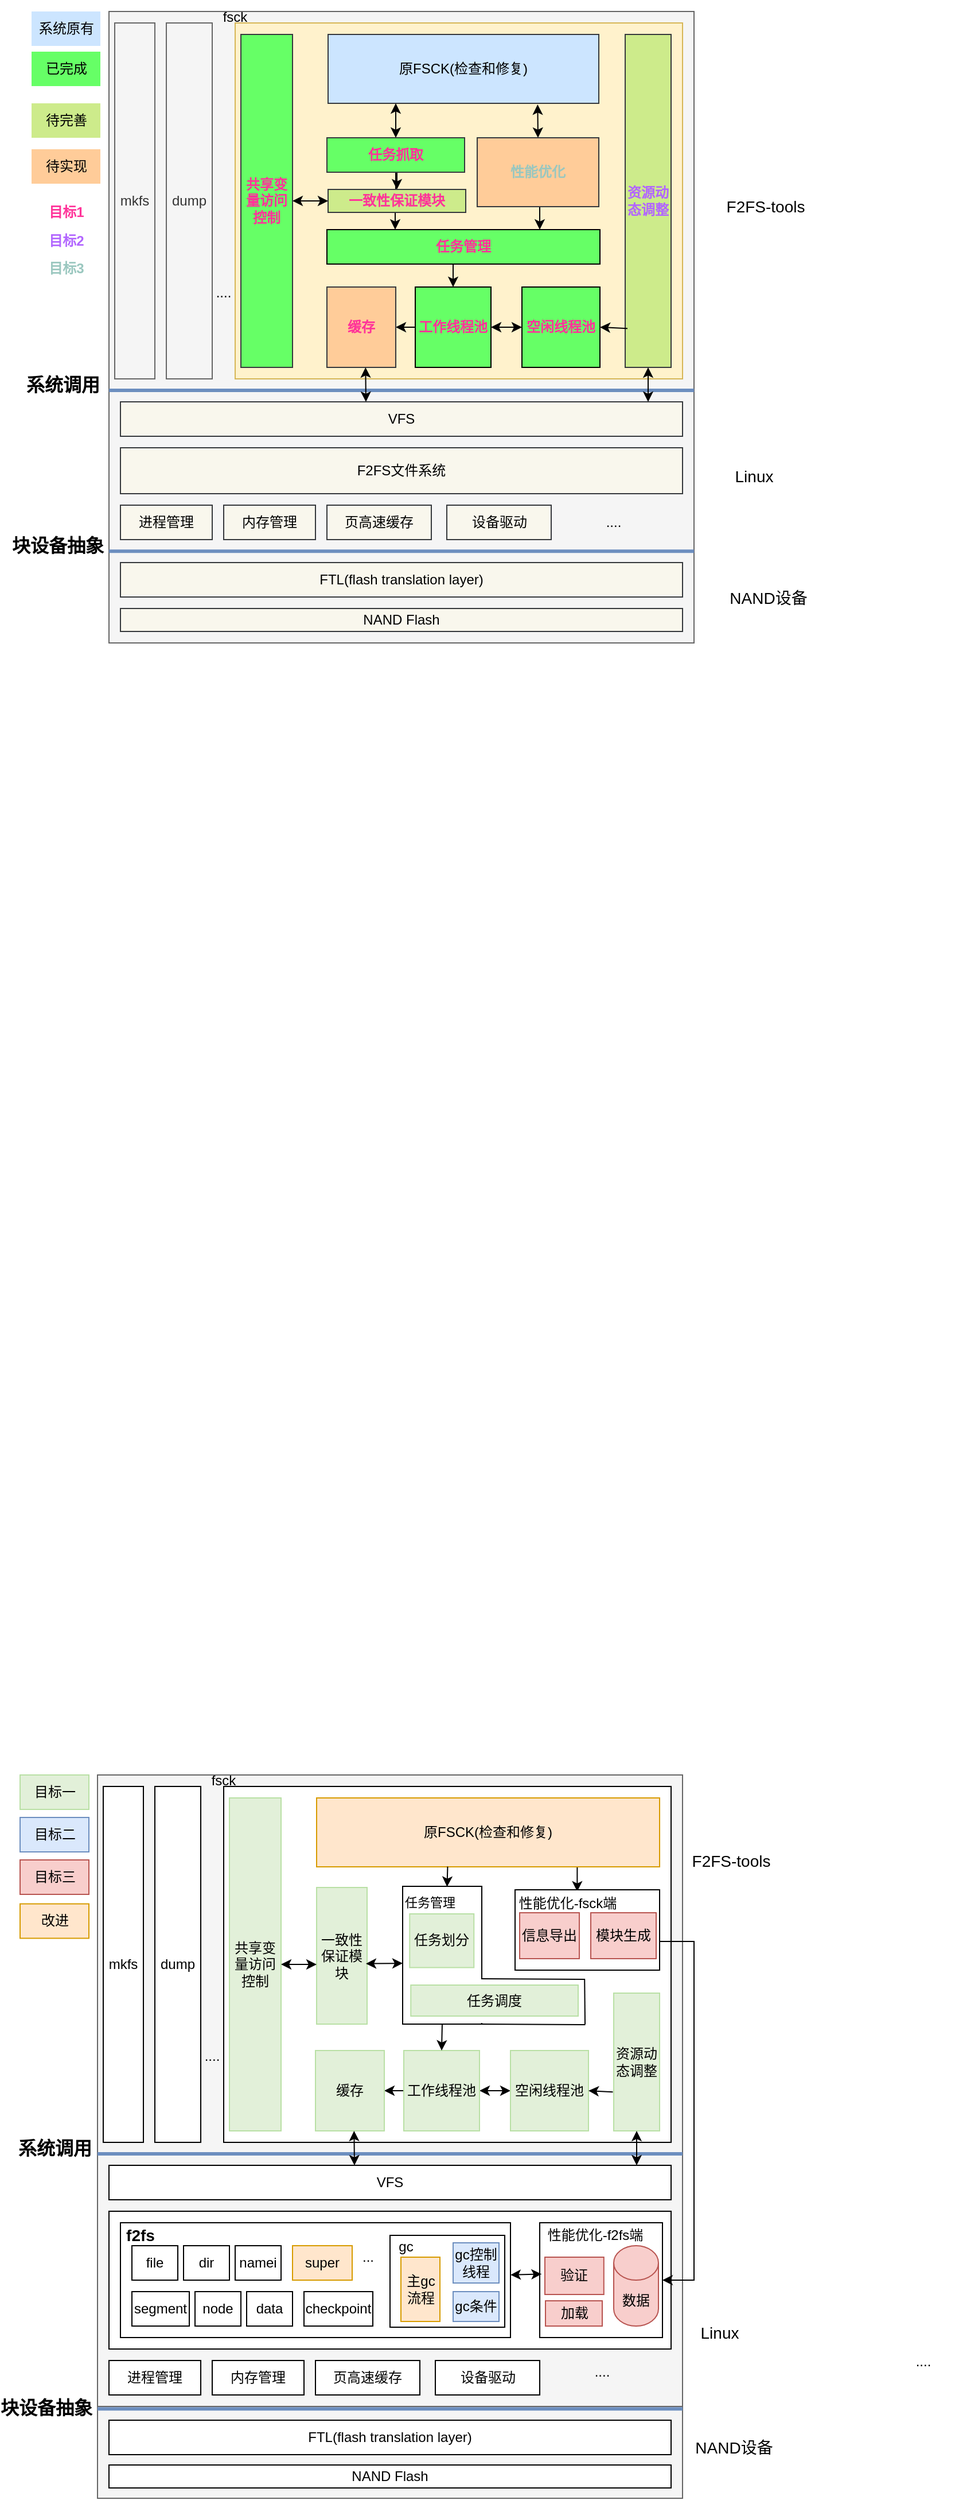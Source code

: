 <mxfile version="21.6.5" type="device">
  <diagram name="第 1 页" id="VTUkEO_UQAFqfw7q6bWO">
    <mxGraphModel dx="795" dy="-704" grid="0" gridSize="10" guides="1" tooltips="1" connect="1" arrows="1" fold="1" page="1" pageScale="1" pageWidth="827" pageHeight="1169" math="0" shadow="0">
      <root>
        <mxCell id="0" />
        <mxCell id="1" parent="0" />
        <mxCell id="MNF7uUWkkhBH7P5a3Kn4-1" value="" style="rounded=0;whiteSpace=wrap;html=1;fillColor=#f5f5f5;fontColor=#333333;strokeColor=#666666;" parent="1" vertex="1">
          <mxGeometry x="100" y="1675" width="510" height="79" as="geometry" />
        </mxCell>
        <mxCell id="MNF7uUWkkhBH7P5a3Kn4-2" value="" style="rounded=0;whiteSpace=wrap;html=1;fillColor=#f5f5f5;fontColor=#333333;strokeColor=#666666;" parent="1" vertex="1">
          <mxGeometry x="100" y="1204" width="510" height="330" as="geometry" />
        </mxCell>
        <mxCell id="MNF7uUWkkhBH7P5a3Kn4-3" value="" style="rounded=0;whiteSpace=wrap;html=1;fillColor=#f5f5f5;strokeColor=#666666;fontColor=#333333;" parent="1" vertex="1">
          <mxGeometry x="100" y="1534" width="510" height="141" as="geometry" />
        </mxCell>
        <mxCell id="MNF7uUWkkhBH7P5a3Kn4-4" value="NAND Flash" style="rounded=0;whiteSpace=wrap;html=1;fillColor=#f9f7ed;strokeColor=#36393d;" parent="1" vertex="1">
          <mxGeometry x="110" y="1724" width="490" height="20" as="geometry" />
        </mxCell>
        <mxCell id="MNF7uUWkkhBH7P5a3Kn4-5" value="FTL(flash translation layer)" style="rounded=0;whiteSpace=wrap;html=1;fillColor=#f9f7ed;strokeColor=#36393d;" parent="1" vertex="1">
          <mxGeometry x="110" y="1684" width="490" height="30" as="geometry" />
        </mxCell>
        <mxCell id="MNF7uUWkkhBH7P5a3Kn4-6" value="Linux" style="text;html=1;strokeColor=none;fillColor=none;align=center;verticalAlign=middle;whiteSpace=wrap;rounded=0;fontSize=14;labelBorderColor=none;" parent="1" vertex="1">
          <mxGeometry x="630" y="1594" width="65" height="30" as="geometry" />
        </mxCell>
        <mxCell id="MNF7uUWkkhBH7P5a3Kn4-7" value="进程管理" style="rounded=0;whiteSpace=wrap;html=1;fillColor=#f9f7ed;strokeColor=#36393d;" parent="1" vertex="1">
          <mxGeometry x="110" y="1634" width="80" height="30" as="geometry" />
        </mxCell>
        <mxCell id="MNF7uUWkkhBH7P5a3Kn4-8" value="内存管理" style="rounded=0;whiteSpace=wrap;html=1;fillColor=#f9f7ed;strokeColor=#36393d;" parent="1" vertex="1">
          <mxGeometry x="200" y="1634" width="80" height="30" as="geometry" />
        </mxCell>
        <mxCell id="MNF7uUWkkhBH7P5a3Kn4-9" value="页高速缓存" style="rounded=0;whiteSpace=wrap;html=1;fillColor=#f9f7ed;strokeColor=#36393d;" parent="1" vertex="1">
          <mxGeometry x="290" y="1634" width="91" height="30" as="geometry" />
        </mxCell>
        <mxCell id="MNF7uUWkkhBH7P5a3Kn4-10" value="...." style="text;html=1;strokeColor=none;fillColor=none;align=center;verticalAlign=middle;whiteSpace=wrap;rounded=0;" parent="1" vertex="1">
          <mxGeometry x="510" y="1634" width="60" height="30" as="geometry" />
        </mxCell>
        <mxCell id="MNF7uUWkkhBH7P5a3Kn4-11" value="F2FS文件系统" style="rounded=0;whiteSpace=wrap;html=1;fillColor=#f9f7ed;strokeColor=#36393d;" parent="1" vertex="1">
          <mxGeometry x="110" y="1584" width="490" height="40" as="geometry" />
        </mxCell>
        <mxCell id="MNF7uUWkkhBH7P5a3Kn4-12" value="VFS" style="rounded=0;whiteSpace=wrap;html=1;fillColor=#f9f7ed;strokeColor=#36393d;" parent="1" vertex="1">
          <mxGeometry x="110" y="1544" width="490" height="30" as="geometry" />
        </mxCell>
        <mxCell id="MNF7uUWkkhBH7P5a3Kn4-13" value="块设备抽象" style="text;html=1;align=center;verticalAlign=middle;rounded=0;fontSize=16;fontStyle=1" parent="1" vertex="1">
          <mxGeometry x="20" y="1654" width="70" height="30" as="geometry" />
        </mxCell>
        <mxCell id="MNF7uUWkkhBH7P5a3Kn4-14" value="" style="endArrow=none;html=1;rounded=0;exitX=0;exitY=0;exitDx=0;exitDy=0;strokeWidth=3;entryX=1;entryY=0;entryDx=0;entryDy=0;fillColor=#dae8fc;strokeColor=#6c8ebf;fontColor=#fff2cc;" parent="1" target="MNF7uUWkkhBH7P5a3Kn4-3" edge="1">
          <mxGeometry width="50" height="50" relative="1" as="geometry">
            <mxPoint x="100" y="1534" as="sourcePoint" />
            <mxPoint x="500" y="1534" as="targetPoint" />
          </mxGeometry>
        </mxCell>
        <mxCell id="MNF7uUWkkhBH7P5a3Kn4-15" value="&lt;font style=&quot;font-size: 16px;&quot;&gt;&lt;b&gt;系统调用&lt;/b&gt;&lt;/font&gt;" style="text;html=1;strokeColor=none;fillColor=none;align=center;verticalAlign=middle;whiteSpace=wrap;rounded=0;" parent="1" vertex="1">
          <mxGeometry x="25" y="1514" width="70" height="30" as="geometry" />
        </mxCell>
        <mxCell id="MNF7uUWkkhBH7P5a3Kn4-16" value="dump" style="rounded=0;whiteSpace=wrap;html=1;fillColor=#f5f5f5;fontColor=#333333;strokeColor=#666666;" parent="1" vertex="1">
          <mxGeometry x="150" y="1214" width="40" height="310" as="geometry" />
        </mxCell>
        <mxCell id="MNF7uUWkkhBH7P5a3Kn4-17" value="mkfs" style="rounded=0;whiteSpace=wrap;html=1;fillColor=#f5f5f5;fontColor=#333333;strokeColor=#666666;" parent="1" vertex="1">
          <mxGeometry x="105" y="1214" width="35" height="310" as="geometry" />
        </mxCell>
        <mxCell id="MNF7uUWkkhBH7P5a3Kn4-18" value="" style="rounded=0;whiteSpace=wrap;html=1;fillColor=#fff2cc;strokeColor=#d6b656;" parent="1" vertex="1">
          <mxGeometry x="210" y="1214" width="390" height="310" as="geometry" />
        </mxCell>
        <mxCell id="MNF7uUWkkhBH7P5a3Kn4-19" value="...." style="text;html=1;strokeColor=none;fillColor=none;align=center;verticalAlign=middle;whiteSpace=wrap;rounded=0;" parent="1" vertex="1">
          <mxGeometry x="170" y="1434" width="60" height="30" as="geometry" />
        </mxCell>
        <mxCell id="MNF7uUWkkhBH7P5a3Kn4-20" value="fsck" style="text;html=1;strokeColor=none;fillColor=none;align=center;verticalAlign=middle;whiteSpace=wrap;rounded=0;" parent="1" vertex="1">
          <mxGeometry x="180" y="1194" width="60" height="30" as="geometry" />
        </mxCell>
        <mxCell id="MNF7uUWkkhBH7P5a3Kn4-21" value="F2FS-tools" style="text;html=1;strokeColor=none;fillColor=none;align=center;verticalAlign=middle;whiteSpace=wrap;rounded=0;fontSize=14;labelBackgroundColor=default;" parent="1" vertex="1">
          <mxGeometry x="635" y="1359" width="75" height="30" as="geometry" />
        </mxCell>
        <mxCell id="MNF7uUWkkhBH7P5a3Kn4-22" style="edgeStyle=orthogonalEdgeStyle;rounded=0;orthogonalLoop=1;jettySize=auto;html=1;exitX=0.5;exitY=1;exitDx=0;exitDy=0;entryX=0.5;entryY=0;entryDx=0;entryDy=0;" parent="1" source="MNF7uUWkkhBH7P5a3Kn4-23" target="MNF7uUWkkhBH7P5a3Kn4-26" edge="1">
          <mxGeometry relative="1" as="geometry" />
        </mxCell>
        <mxCell id="MNF7uUWkkhBH7P5a3Kn4-23" value="&lt;font color=&quot;#ff3399&quot;&gt;&lt;b&gt;任务管理&lt;/b&gt;&lt;/font&gt;" style="rounded=0;whiteSpace=wrap;html=1;fillColor=#66FF66;" parent="1" vertex="1">
          <mxGeometry x="290" y="1394" width="238" height="30" as="geometry" />
        </mxCell>
        <mxCell id="MNF7uUWkkhBH7P5a3Kn4-24" style="rounded=0;orthogonalLoop=1;jettySize=auto;html=1;entryX=1;entryY=0.5;entryDx=0;entryDy=0;targetPerimeterSpacing=0;startArrow=classic;startFill=1;exitX=0;exitY=0.5;exitDx=0;exitDy=0;" parent="1" source="MNF7uUWkkhBH7P5a3Kn4-28" target="MNF7uUWkkhBH7P5a3Kn4-26" edge="1">
          <mxGeometry relative="1" as="geometry">
            <mxPoint x="630" y="1614" as="sourcePoint" />
            <Array as="points" />
          </mxGeometry>
        </mxCell>
        <mxCell id="MNF7uUWkkhBH7P5a3Kn4-25" style="edgeStyle=orthogonalEdgeStyle;rounded=0;orthogonalLoop=1;jettySize=auto;html=1;exitX=0;exitY=0.5;exitDx=0;exitDy=0;entryX=1;entryY=0.5;entryDx=0;entryDy=0;" parent="1" source="MNF7uUWkkhBH7P5a3Kn4-26" target="MNF7uUWkkhBH7P5a3Kn4-38" edge="1">
          <mxGeometry relative="1" as="geometry" />
        </mxCell>
        <mxCell id="MNF7uUWkkhBH7P5a3Kn4-26" value="&lt;font color=&quot;#ff3399&quot;&gt;&lt;b&gt;工作线程池&lt;/b&gt;&lt;/font&gt;" style="rounded=0;whiteSpace=wrap;html=1;fillColor=#66FF66;" parent="1" vertex="1">
          <mxGeometry x="367" y="1444" width="66" height="70" as="geometry" />
        </mxCell>
        <mxCell id="MNF7uUWkkhBH7P5a3Kn4-27" value="&lt;font color=&quot;#b266ff&quot;&gt;&lt;b&gt;资源动态调整&lt;/b&gt;&lt;/font&gt;" style="rounded=0;whiteSpace=wrap;html=1;fillColor=#cdeb8b;strokeColor=#36393d;" parent="1" vertex="1">
          <mxGeometry x="550" y="1224" width="40" height="290" as="geometry" />
        </mxCell>
        <mxCell id="MNF7uUWkkhBH7P5a3Kn4-28" value="&lt;font color=&quot;#ff3399&quot;&gt;&lt;b&gt;空闲线程池&lt;/b&gt;&lt;/font&gt;" style="rounded=0;whiteSpace=wrap;html=1;fillColor=#66FF66;" parent="1" vertex="1">
          <mxGeometry x="460" y="1444" width="68" height="70" as="geometry" />
        </mxCell>
        <mxCell id="MNF7uUWkkhBH7P5a3Kn4-29" value="&lt;font color=&quot;#ff3399&quot;&gt;&lt;b&gt;共享变量访问控制&lt;/b&gt;&lt;/font&gt;" style="rounded=0;whiteSpace=wrap;html=1;fillColor=#66FF66;strokeColor=#36393d;" parent="1" vertex="1">
          <mxGeometry x="215" y="1224" width="45" height="290" as="geometry" />
        </mxCell>
        <mxCell id="MNF7uUWkkhBH7P5a3Kn4-30" value="原FSCK(检查和修复)" style="rounded=0;whiteSpace=wrap;html=1;fillColor=#cce5ff;strokeColor=#36393d;" parent="1" vertex="1">
          <mxGeometry x="291" y="1224" width="236" height="60" as="geometry" />
        </mxCell>
        <mxCell id="MNF7uUWkkhBH7P5a3Kn4-31" style="edgeStyle=orthogonalEdgeStyle;rounded=0;orthogonalLoop=1;jettySize=auto;html=1;exitX=0.5;exitY=1;exitDx=0;exitDy=0;" parent="1" source="MNF7uUWkkhBH7P5a3Kn4-33" target="MNF7uUWkkhBH7P5a3Kn4-35" edge="1">
          <mxGeometry relative="1" as="geometry" />
        </mxCell>
        <mxCell id="MNF7uUWkkhBH7P5a3Kn4-32" style="edgeStyle=orthogonalEdgeStyle;rounded=0;orthogonalLoop=1;jettySize=auto;html=1;exitX=0.5;exitY=1;exitDx=0;exitDy=0;entryX=0.5;entryY=0;entryDx=0;entryDy=0;" parent="1" source="MNF7uUWkkhBH7P5a3Kn4-33" target="MNF7uUWkkhBH7P5a3Kn4-35" edge="1">
          <mxGeometry relative="1" as="geometry" />
        </mxCell>
        <mxCell id="MNF7uUWkkhBH7P5a3Kn4-33" value="&lt;font color=&quot;#ff3399&quot;&gt;&lt;b&gt;任务抓取&lt;/b&gt;&lt;/font&gt;" style="rounded=0;whiteSpace=wrap;html=1;fillColor=#66FF66;strokeColor=#36393d;gradientColor=none;" parent="1" vertex="1">
          <mxGeometry x="290" y="1314" width="120" height="30" as="geometry" />
        </mxCell>
        <mxCell id="MNF7uUWkkhBH7P5a3Kn4-34" style="edgeStyle=orthogonalEdgeStyle;rounded=0;orthogonalLoop=1;jettySize=auto;html=1;exitX=0.5;exitY=1;exitDx=0;exitDy=0;entryX=0.25;entryY=0;entryDx=0;entryDy=0;" parent="1" source="MNF7uUWkkhBH7P5a3Kn4-35" target="MNF7uUWkkhBH7P5a3Kn4-23" edge="1">
          <mxGeometry relative="1" as="geometry" />
        </mxCell>
        <mxCell id="MNF7uUWkkhBH7P5a3Kn4-35" value="&lt;font color=&quot;#ff3399&quot;&gt;&lt;b&gt;一致性保证模块&lt;/b&gt;&lt;/font&gt;" style="rounded=0;whiteSpace=wrap;html=1;fillColor=#cdeb8b;strokeColor=#36393d;" parent="1" vertex="1">
          <mxGeometry x="291" y="1359" width="120" height="20" as="geometry" />
        </mxCell>
        <mxCell id="MNF7uUWkkhBH7P5a3Kn4-36" style="edgeStyle=orthogonalEdgeStyle;rounded=0;orthogonalLoop=1;jettySize=auto;html=1;exitX=0.5;exitY=1;exitDx=0;exitDy=0;entryX=0.75;entryY=0;entryDx=0;entryDy=0;" parent="1" edge="1">
          <mxGeometry relative="1" as="geometry">
            <mxPoint x="481" y="1374" as="sourcePoint" />
            <mxPoint x="475.5" y="1394" as="targetPoint" />
          </mxGeometry>
        </mxCell>
        <mxCell id="MNF7uUWkkhBH7P5a3Kn4-37" value="&lt;b style=&quot;&quot;&gt;&lt;font color=&quot;#9ac7bf&quot;&gt;性能优化&lt;/font&gt;&lt;/b&gt;" style="rounded=0;whiteSpace=wrap;html=1;fillColor=#ffcc99;strokeColor=#36393d;" parent="1" vertex="1">
          <mxGeometry x="421" y="1314" width="106" height="60" as="geometry" />
        </mxCell>
        <mxCell id="MNF7uUWkkhBH7P5a3Kn4-38" value="&lt;b style=&quot;&quot;&gt;&lt;font color=&quot;#ff3399&quot;&gt;缓存&lt;/font&gt;&lt;/b&gt;" style="rounded=0;whiteSpace=wrap;html=1;fillColor=#ffcc99;strokeColor=#36393d;" parent="1" vertex="1">
          <mxGeometry x="290" y="1444" width="60" height="70" as="geometry" />
        </mxCell>
        <mxCell id="MNF7uUWkkhBH7P5a3Kn4-39" value="" style="endArrow=classic;startArrow=classic;html=1;rounded=0;exitX=0.5;exitY=0;exitDx=0;exitDy=0;" parent="1" source="MNF7uUWkkhBH7P5a3Kn4-33" edge="1">
          <mxGeometry width="50" height="50" relative="1" as="geometry">
            <mxPoint x="300" y="1344" as="sourcePoint" />
            <mxPoint x="350" y="1284" as="targetPoint" />
          </mxGeometry>
        </mxCell>
        <mxCell id="MNF7uUWkkhBH7P5a3Kn4-40" value="" style="endArrow=classic;startArrow=classic;html=1;rounded=0;exitX=0.774;exitY=1.017;exitDx=0;exitDy=0;entryX=0.5;entryY=0;entryDx=0;entryDy=0;exitPerimeter=0;" parent="1" source="MNF7uUWkkhBH7P5a3Kn4-30" target="MNF7uUWkkhBH7P5a3Kn4-37" edge="1">
          <mxGeometry width="50" height="50" relative="1" as="geometry">
            <mxPoint x="360" y="1334" as="sourcePoint" />
            <mxPoint x="360" y="1304" as="targetPoint" />
          </mxGeometry>
        </mxCell>
        <mxCell id="MNF7uUWkkhBH7P5a3Kn4-41" value="" style="endArrow=classic;html=1;rounded=0;entryX=1;entryY=0.5;entryDx=0;entryDy=0;exitX=0.05;exitY=0.883;exitDx=0;exitDy=0;exitPerimeter=0;" parent="1" source="MNF7uUWkkhBH7P5a3Kn4-27" target="MNF7uUWkkhBH7P5a3Kn4-28" edge="1">
          <mxGeometry width="50" height="50" relative="1" as="geometry">
            <mxPoint x="550" y="1474" as="sourcePoint" />
            <mxPoint x="600" y="1424" as="targetPoint" />
          </mxGeometry>
        </mxCell>
        <mxCell id="MNF7uUWkkhBH7P5a3Kn4-42" value="" style="endArrow=classic;startArrow=classic;html=1;rounded=0;" parent="1" source="MNF7uUWkkhBH7P5a3Kn4-27" edge="1">
          <mxGeometry width="50" height="50" relative="1" as="geometry">
            <mxPoint x="484" y="1295" as="sourcePoint" />
            <mxPoint x="570" y="1544" as="targetPoint" />
          </mxGeometry>
        </mxCell>
        <mxCell id="MNF7uUWkkhBH7P5a3Kn4-43" value="" style="endArrow=classic;startArrow=classic;html=1;rounded=0;" parent="1" edge="1">
          <mxGeometry width="50" height="50" relative="1" as="geometry">
            <mxPoint x="323.66" y="1514" as="sourcePoint" />
            <mxPoint x="324" y="1544" as="targetPoint" />
          </mxGeometry>
        </mxCell>
        <mxCell id="MNF7uUWkkhBH7P5a3Kn4-44" value="设备驱动" style="rounded=0;whiteSpace=wrap;html=1;fillColor=#f9f7ed;strokeColor=#36393d;" parent="1" vertex="1">
          <mxGeometry x="394.5" y="1634" width="91" height="30" as="geometry" />
        </mxCell>
        <mxCell id="MNF7uUWkkhBH7P5a3Kn4-45" value="" style="endArrow=classic;startArrow=classic;html=1;rounded=0;exitX=1;exitY=0.5;exitDx=0;exitDy=0;" parent="1" source="MNF7uUWkkhBH7P5a3Kn4-29" target="MNF7uUWkkhBH7P5a3Kn4-35" edge="1">
          <mxGeometry width="50" height="50" relative="1" as="geometry">
            <mxPoint x="260" y="1374" as="sourcePoint" />
            <mxPoint x="310" y="1324" as="targetPoint" />
          </mxGeometry>
        </mxCell>
        <mxCell id="MNF7uUWkkhBH7P5a3Kn4-46" value="" style="endArrow=none;html=1;rounded=0;exitX=0;exitY=0;exitDx=0;exitDy=0;strokeWidth=3;entryX=1;entryY=0;entryDx=0;entryDy=0;fillColor=#dae8fc;strokeColor=#6c8ebf;" parent="1" edge="1">
          <mxGeometry width="50" height="50" relative="1" as="geometry">
            <mxPoint x="100" y="1674.17" as="sourcePoint" />
            <mxPoint x="610" y="1674.17" as="targetPoint" />
          </mxGeometry>
        </mxCell>
        <mxCell id="MNF7uUWkkhBH7P5a3Kn4-47" value="NAND设备" style="text;html=1;strokeColor=none;fillColor=none;align=center;verticalAlign=middle;whiteSpace=wrap;rounded=0;fontSize=14;labelBorderColor=none;" parent="1" vertex="1">
          <mxGeometry x="640" y="1699.5" width="70" height="30" as="geometry" />
        </mxCell>
        <mxCell id="MNF7uUWkkhBH7P5a3Kn4-48" value="系统原有" style="rounded=0;whiteSpace=wrap;html=1;fillColor=#cce5ff;labelBorderColor=none;strokeColor=none;" parent="1" vertex="1">
          <mxGeometry x="32.5" y="1204" width="60" height="30" as="geometry" />
        </mxCell>
        <mxCell id="MNF7uUWkkhBH7P5a3Kn4-49" value="已完成" style="rounded=0;whiteSpace=wrap;html=1;fillColor=#66ff66;labelBorderColor=none;strokeColor=none;" parent="1" vertex="1">
          <mxGeometry x="32.5" y="1239" width="60" height="30" as="geometry" />
        </mxCell>
        <mxCell id="MNF7uUWkkhBH7P5a3Kn4-50" value="待完善" style="rounded=0;whiteSpace=wrap;html=1;fillColor=#cdeb8b;labelBorderColor=none;strokeColor=none;" parent="1" vertex="1">
          <mxGeometry x="32.5" y="1284" width="60" height="30" as="geometry" />
        </mxCell>
        <mxCell id="MNF7uUWkkhBH7P5a3Kn4-51" value="待实现" style="rounded=0;whiteSpace=wrap;html=1;fillColor=#ffcc99;labelBorderColor=none;strokeColor=none;" parent="1" vertex="1">
          <mxGeometry x="32.5" y="1324" width="60" height="30" as="geometry" />
        </mxCell>
        <mxCell id="MNF7uUWkkhBH7P5a3Kn4-52" value="&lt;font color=&quot;#ff3399&quot;&gt;&lt;b&gt;目标1&lt;/b&gt;&lt;/font&gt;" style="text;html=1;strokeColor=none;fillColor=none;align=center;verticalAlign=middle;whiteSpace=wrap;rounded=0;" parent="1" vertex="1">
          <mxGeometry x="33" y="1364" width="60" height="30" as="geometry" />
        </mxCell>
        <mxCell id="MNF7uUWkkhBH7P5a3Kn4-53" value="&lt;b style=&quot;&quot;&gt;&lt;font color=&quot;#b266ff&quot;&gt;目标2&lt;/font&gt;&lt;/b&gt;" style="text;html=1;strokeColor=none;fillColor=none;align=center;verticalAlign=middle;whiteSpace=wrap;rounded=0;" parent="1" vertex="1">
          <mxGeometry x="33" y="1389" width="60" height="30" as="geometry" />
        </mxCell>
        <mxCell id="MNF7uUWkkhBH7P5a3Kn4-54" value="&lt;b style=&quot;&quot;&gt;&lt;font color=&quot;#9ac7bf&quot;&gt;目标3&lt;/font&gt;&lt;/b&gt;" style="text;html=1;strokeColor=none;fillColor=none;align=center;verticalAlign=middle;whiteSpace=wrap;rounded=0;" parent="1" vertex="1">
          <mxGeometry x="32.5" y="1413" width="60" height="30" as="geometry" />
        </mxCell>
        <mxCell id="N-qbP-aM9RmU7g5ffJJw-2" value="" style="rounded=0;whiteSpace=wrap;html=1;fillColor=#f5f5f5;fontColor=#333333;strokeColor=#666666;" vertex="1" parent="1">
          <mxGeometry x="90" y="3211" width="510" height="159" as="geometry" />
        </mxCell>
        <mxCell id="N-qbP-aM9RmU7g5ffJJw-3" value="" style="rounded=0;whiteSpace=wrap;html=1;fillColor=#f5f5f5;fontColor=#333333;strokeColor=#666666;" vertex="1" parent="1">
          <mxGeometry x="90" y="2740" width="510" height="330" as="geometry" />
        </mxCell>
        <mxCell id="N-qbP-aM9RmU7g5ffJJw-4" value="" style="rounded=0;whiteSpace=wrap;html=1;fillColor=#f5f5f5;strokeColor=#666666;fontColor=#333333;" vertex="1" parent="1">
          <mxGeometry x="90" y="3070" width="510" height="220" as="geometry" />
        </mxCell>
        <mxCell id="N-qbP-aM9RmU7g5ffJJw-5" value="NAND Flash" style="rounded=0;whiteSpace=wrap;html=1;" vertex="1" parent="1">
          <mxGeometry x="100" y="3341" width="490" height="20" as="geometry" />
        </mxCell>
        <mxCell id="N-qbP-aM9RmU7g5ffJJw-6" value="FTL(flash translation layer)" style="rounded=0;whiteSpace=wrap;html=1;" vertex="1" parent="1">
          <mxGeometry x="100" y="3302" width="490" height="30" as="geometry" />
        </mxCell>
        <mxCell id="N-qbP-aM9RmU7g5ffJJw-7" value="Linux" style="text;html=1;strokeColor=none;fillColor=none;align=center;verticalAlign=middle;whiteSpace=wrap;rounded=0;fontSize=14;labelBorderColor=none;" vertex="1" parent="1">
          <mxGeometry x="600" y="3211" width="65" height="30" as="geometry" />
        </mxCell>
        <mxCell id="N-qbP-aM9RmU7g5ffJJw-8" value="进程管理" style="rounded=0;whiteSpace=wrap;html=1;" vertex="1" parent="1">
          <mxGeometry x="100" y="3250" width="80" height="30" as="geometry" />
        </mxCell>
        <mxCell id="N-qbP-aM9RmU7g5ffJJw-9" value="内存管理" style="rounded=0;whiteSpace=wrap;html=1;" vertex="1" parent="1">
          <mxGeometry x="190" y="3250" width="80" height="30" as="geometry" />
        </mxCell>
        <mxCell id="N-qbP-aM9RmU7g5ffJJw-10" value="页高速缓存" style="rounded=0;whiteSpace=wrap;html=1;" vertex="1" parent="1">
          <mxGeometry x="280" y="3250" width="91" height="30" as="geometry" />
        </mxCell>
        <mxCell id="N-qbP-aM9RmU7g5ffJJw-11" value="...." style="text;html=1;strokeColor=none;fillColor=none;align=center;verticalAlign=middle;whiteSpace=wrap;rounded=0;" vertex="1" parent="1">
          <mxGeometry x="500" y="3245" width="60" height="30" as="geometry" />
        </mxCell>
        <mxCell id="N-qbP-aM9RmU7g5ffJJw-12" value="" style="rounded=0;whiteSpace=wrap;html=1;" vertex="1" parent="1">
          <mxGeometry x="100" y="3120" width="490" height="120" as="geometry" />
        </mxCell>
        <mxCell id="N-qbP-aM9RmU7g5ffJJw-13" value="VFS" style="rounded=0;whiteSpace=wrap;html=1;" vertex="1" parent="1">
          <mxGeometry x="100" y="3080" width="490" height="30" as="geometry" />
        </mxCell>
        <mxCell id="N-qbP-aM9RmU7g5ffJJw-14" value="块设备抽象" style="text;html=1;align=center;verticalAlign=middle;rounded=0;fontSize=16;fontStyle=1" vertex="1" parent="1">
          <mxGeometry x="10" y="3275.5" width="70" height="30" as="geometry" />
        </mxCell>
        <mxCell id="N-qbP-aM9RmU7g5ffJJw-15" value="" style="endArrow=none;html=1;rounded=0;exitX=0;exitY=0;exitDx=0;exitDy=0;strokeWidth=3;entryX=1;entryY=0;entryDx=0;entryDy=0;fillColor=#dae8fc;strokeColor=#6c8ebf;fontColor=#fff2cc;" edge="1" parent="1" target="N-qbP-aM9RmU7g5ffJJw-4">
          <mxGeometry width="50" height="50" relative="1" as="geometry">
            <mxPoint x="90" y="3070" as="sourcePoint" />
            <mxPoint x="490" y="3070" as="targetPoint" />
          </mxGeometry>
        </mxCell>
        <mxCell id="N-qbP-aM9RmU7g5ffJJw-16" value="&lt;font style=&quot;font-size: 16px;&quot;&gt;&lt;b&gt;系统调用&lt;/b&gt;&lt;/font&gt;" style="text;html=1;strokeColor=none;fillColor=none;align=center;verticalAlign=middle;whiteSpace=wrap;rounded=0;" vertex="1" parent="1">
          <mxGeometry x="17.5" y="3050" width="70" height="30" as="geometry" />
        </mxCell>
        <mxCell id="N-qbP-aM9RmU7g5ffJJw-17" value="dump" style="rounded=0;whiteSpace=wrap;html=1;" vertex="1" parent="1">
          <mxGeometry x="140" y="2750" width="40" height="310" as="geometry" />
        </mxCell>
        <mxCell id="N-qbP-aM9RmU7g5ffJJw-18" value="mkfs" style="rounded=0;whiteSpace=wrap;html=1;" vertex="1" parent="1">
          <mxGeometry x="95" y="2750" width="35" height="310" as="geometry" />
        </mxCell>
        <mxCell id="N-qbP-aM9RmU7g5ffJJw-19" value="" style="rounded=0;whiteSpace=wrap;html=1;" vertex="1" parent="1">
          <mxGeometry x="200" y="2750" width="390" height="310" as="geometry" />
        </mxCell>
        <mxCell id="N-qbP-aM9RmU7g5ffJJw-20" value="...." style="text;html=1;strokeColor=none;fillColor=none;align=center;verticalAlign=middle;whiteSpace=wrap;rounded=0;" vertex="1" parent="1">
          <mxGeometry x="160" y="2970" width="60" height="30" as="geometry" />
        </mxCell>
        <mxCell id="N-qbP-aM9RmU7g5ffJJw-21" value="fsck" style="text;html=1;strokeColor=none;fillColor=none;align=center;verticalAlign=middle;whiteSpace=wrap;rounded=0;" vertex="1" parent="1">
          <mxGeometry x="170" y="2730" width="60" height="30" as="geometry" />
        </mxCell>
        <mxCell id="N-qbP-aM9RmU7g5ffJJw-22" value="F2FS-tools" style="text;html=1;strokeColor=none;fillColor=none;align=center;verticalAlign=middle;whiteSpace=wrap;rounded=0;fontSize=14;labelBackgroundColor=default;" vertex="1" parent="1">
          <mxGeometry x="605" y="2800" width="75" height="30" as="geometry" />
        </mxCell>
        <mxCell id="N-qbP-aM9RmU7g5ffJJw-25" style="rounded=0;orthogonalLoop=1;jettySize=auto;html=1;entryX=1;entryY=0.5;entryDx=0;entryDy=0;targetPerimeterSpacing=0;startArrow=classic;startFill=1;exitX=0;exitY=0.5;exitDx=0;exitDy=0;" edge="1" parent="1" source="N-qbP-aM9RmU7g5ffJJw-29" target="N-qbP-aM9RmU7g5ffJJw-27">
          <mxGeometry relative="1" as="geometry">
            <mxPoint x="620" y="3150" as="sourcePoint" />
            <Array as="points" />
          </mxGeometry>
        </mxCell>
        <mxCell id="N-qbP-aM9RmU7g5ffJJw-26" style="edgeStyle=orthogonalEdgeStyle;rounded=0;orthogonalLoop=1;jettySize=auto;html=1;exitX=0;exitY=0.5;exitDx=0;exitDy=0;entryX=1;entryY=0.5;entryDx=0;entryDy=0;" edge="1" parent="1" source="N-qbP-aM9RmU7g5ffJJw-27" target="N-qbP-aM9RmU7g5ffJJw-39">
          <mxGeometry relative="1" as="geometry" />
        </mxCell>
        <mxCell id="N-qbP-aM9RmU7g5ffJJw-27" value="工作线程池" style="rounded=0;whiteSpace=wrap;html=1;fillColor=#E2F0D9;strokeColor=#B9E0A5;" vertex="1" parent="1">
          <mxGeometry x="357" y="2980" width="66" height="70" as="geometry" />
        </mxCell>
        <mxCell id="N-qbP-aM9RmU7g5ffJJw-28" value="资源动态调整" style="rounded=0;whiteSpace=wrap;html=1;fillColor=#E2F0D9;strokeColor=#B9E0A5;" vertex="1" parent="1">
          <mxGeometry x="540" y="2930" width="40" height="120" as="geometry" />
        </mxCell>
        <mxCell id="N-qbP-aM9RmU7g5ffJJw-29" value="空闲线程池" style="rounded=0;whiteSpace=wrap;html=1;fillColor=#E2F0D9;strokeColor=#B9E0A5;" vertex="1" parent="1">
          <mxGeometry x="450" y="2980" width="68" height="70" as="geometry" />
        </mxCell>
        <mxCell id="N-qbP-aM9RmU7g5ffJJw-30" value="共享变量访问控制" style="rounded=0;whiteSpace=wrap;html=1;fillColor=#E2F0D9;strokeColor=#B9E0A5;" vertex="1" parent="1">
          <mxGeometry x="205" y="2760" width="45" height="290" as="geometry" />
        </mxCell>
        <mxCell id="N-qbP-aM9RmU7g5ffJJw-79" style="edgeStyle=orthogonalEdgeStyle;rounded=0;orthogonalLoop=1;jettySize=auto;html=1;exitX=0.774;exitY=0.97;exitDx=0;exitDy=0;entryX=0.43;entryY=0.021;entryDx=0;entryDy=0;entryPerimeter=0;exitPerimeter=0;" edge="1" parent="1" source="N-qbP-aM9RmU7g5ffJJw-31" target="N-qbP-aM9RmU7g5ffJJw-38">
          <mxGeometry relative="1" as="geometry" />
        </mxCell>
        <mxCell id="N-qbP-aM9RmU7g5ffJJw-31" value="原FSCK(检查和修复)" style="rounded=0;whiteSpace=wrap;html=1;fillColor=#ffe6cc;strokeColor=#d79b00;" vertex="1" parent="1">
          <mxGeometry x="281" y="2760" width="299" height="60" as="geometry" />
        </mxCell>
        <mxCell id="N-qbP-aM9RmU7g5ffJJw-36" value="一致性保证模块" style="rounded=0;whiteSpace=wrap;html=1;fillColor=#E2F0D9;strokeColor=#B9E0A5;" vertex="1" parent="1">
          <mxGeometry x="281" y="2838" width="44" height="119" as="geometry" />
        </mxCell>
        <mxCell id="N-qbP-aM9RmU7g5ffJJw-82" style="edgeStyle=orthogonalEdgeStyle;rounded=0;orthogonalLoop=1;jettySize=auto;html=1;exitX=1;exitY=0.5;exitDx=0;exitDy=0;" edge="1" parent="1" source="N-qbP-aM9RmU7g5ffJJw-38" target="N-qbP-aM9RmU7g5ffJJw-64">
          <mxGeometry relative="1" as="geometry">
            <Array as="points">
              <mxPoint x="610" y="2885" />
              <mxPoint x="610" y="3180" />
            </Array>
          </mxGeometry>
        </mxCell>
        <mxCell id="N-qbP-aM9RmU7g5ffJJw-38" value="" style="rounded=0;whiteSpace=wrap;html=1;" vertex="1" parent="1">
          <mxGeometry x="454" y="2840" width="126" height="70" as="geometry" />
        </mxCell>
        <mxCell id="N-qbP-aM9RmU7g5ffJJw-39" value="缓存" style="rounded=0;whiteSpace=wrap;html=1;fillColor=#E2F0D9;strokeColor=#B9E0A5;" vertex="1" parent="1">
          <mxGeometry x="280" y="2980" width="60" height="70" as="geometry" />
        </mxCell>
        <mxCell id="N-qbP-aM9RmU7g5ffJJw-42" value="" style="endArrow=classic;html=1;rounded=0;entryX=1;entryY=0.5;entryDx=0;entryDy=0;exitX=-0.019;exitY=0.718;exitDx=0;exitDy=0;exitPerimeter=0;" edge="1" parent="1" source="N-qbP-aM9RmU7g5ffJJw-28" target="N-qbP-aM9RmU7g5ffJJw-29">
          <mxGeometry width="50" height="50" relative="1" as="geometry">
            <mxPoint x="540" y="3020" as="sourcePoint" />
            <mxPoint x="590" y="2960" as="targetPoint" />
          </mxGeometry>
        </mxCell>
        <mxCell id="N-qbP-aM9RmU7g5ffJJw-43" value="" style="endArrow=classic;startArrow=classic;html=1;rounded=0;" edge="1" parent="1" source="N-qbP-aM9RmU7g5ffJJw-28">
          <mxGeometry width="50" height="50" relative="1" as="geometry">
            <mxPoint x="474" y="2831" as="sourcePoint" />
            <mxPoint x="560" y="3080" as="targetPoint" />
          </mxGeometry>
        </mxCell>
        <mxCell id="N-qbP-aM9RmU7g5ffJJw-44" value="" style="endArrow=classic;startArrow=classic;html=1;rounded=0;" edge="1" parent="1">
          <mxGeometry width="50" height="50" relative="1" as="geometry">
            <mxPoint x="313.66" y="3050" as="sourcePoint" />
            <mxPoint x="314" y="3080" as="targetPoint" />
          </mxGeometry>
        </mxCell>
        <mxCell id="N-qbP-aM9RmU7g5ffJJw-45" value="设备驱动" style="rounded=0;whiteSpace=wrap;html=1;" vertex="1" parent="1">
          <mxGeometry x="384.5" y="3250" width="91" height="30" as="geometry" />
        </mxCell>
        <mxCell id="N-qbP-aM9RmU7g5ffJJw-47" value="" style="endArrow=none;html=1;rounded=0;exitX=0;exitY=0;exitDx=0;exitDy=0;strokeWidth=3;entryX=1;entryY=0;entryDx=0;entryDy=0;fillColor=#dae8fc;strokeColor=#6c8ebf;" edge="1" parent="1">
          <mxGeometry width="50" height="50" relative="1" as="geometry">
            <mxPoint x="90" y="3292.17" as="sourcePoint" />
            <mxPoint x="600" y="3292.17" as="targetPoint" />
          </mxGeometry>
        </mxCell>
        <mxCell id="N-qbP-aM9RmU7g5ffJJw-48" value="NAND设备" style="text;html=1;strokeColor=none;fillColor=none;align=center;verticalAlign=middle;whiteSpace=wrap;rounded=0;fontSize=14;labelBorderColor=none;" vertex="1" parent="1">
          <mxGeometry x="610" y="3311" width="70" height="30" as="geometry" />
        </mxCell>
        <mxCell id="N-qbP-aM9RmU7g5ffJJw-49" value="目标一" style="rounded=0;whiteSpace=wrap;html=1;fillColor=#E2F0D9;labelBorderColor=none;strokeColor=#B9E0A5;" vertex="1" parent="1">
          <mxGeometry x="22.5" y="2740" width="60" height="30" as="geometry" />
        </mxCell>
        <mxCell id="N-qbP-aM9RmU7g5ffJJw-50" value="目标三" style="rounded=0;whiteSpace=wrap;html=1;fillColor=#f8cecc;labelBorderColor=none;strokeColor=#b85450;" vertex="1" parent="1">
          <mxGeometry x="22.5" y="2814" width="60" height="30" as="geometry" />
        </mxCell>
        <mxCell id="N-qbP-aM9RmU7g5ffJJw-51" value="目标二" style="rounded=0;whiteSpace=wrap;html=1;fillColor=#dae8fc;labelBorderColor=none;strokeColor=#6c8ebf;" vertex="1" parent="1">
          <mxGeometry x="22.5" y="2777" width="60" height="30" as="geometry" />
        </mxCell>
        <mxCell id="N-qbP-aM9RmU7g5ffJJw-58" value="" style="rounded=0;whiteSpace=wrap;html=1;" vertex="1" parent="1">
          <mxGeometry x="110" y="3130" width="340" height="100" as="geometry" />
        </mxCell>
        <mxCell id="N-qbP-aM9RmU7g5ffJJw-64" value="" style="rounded=0;whiteSpace=wrap;html=1;" vertex="1" parent="1">
          <mxGeometry x="475.5" y="3130" width="107" height="100" as="geometry" />
        </mxCell>
        <mxCell id="N-qbP-aM9RmU7g5ffJJw-56" value="segment" style="rounded=0;whiteSpace=wrap;html=1;" vertex="1" parent="1">
          <mxGeometry x="120" y="3190" width="50" height="30" as="geometry" />
        </mxCell>
        <mxCell id="N-qbP-aM9RmU7g5ffJJw-59" value="node" style="rounded=0;whiteSpace=wrap;html=1;" vertex="1" parent="1">
          <mxGeometry x="175" y="3190" width="40" height="30" as="geometry" />
        </mxCell>
        <mxCell id="N-qbP-aM9RmU7g5ffJJw-60" value="...." style="text;html=1;strokeColor=none;fillColor=none;align=center;verticalAlign=middle;whiteSpace=wrap;rounded=0;" vertex="1" parent="1">
          <mxGeometry x="780" y="3235.5" width="60" height="30" as="geometry" />
        </mxCell>
        <mxCell id="N-qbP-aM9RmU7g5ffJJw-62" value="data" style="rounded=0;whiteSpace=wrap;html=1;" vertex="1" parent="1">
          <mxGeometry x="220" y="3190" width="40" height="30" as="geometry" />
        </mxCell>
        <mxCell id="N-qbP-aM9RmU7g5ffJJw-63" value="super" style="rounded=0;whiteSpace=wrap;html=1;fillColor=#ffe6cc;strokeColor=#d79b00;" vertex="1" parent="1">
          <mxGeometry x="260" y="3150" width="52" height="30" as="geometry" />
        </mxCell>
        <mxCell id="N-qbP-aM9RmU7g5ffJJw-65" value="file" style="rounded=0;whiteSpace=wrap;html=1;" vertex="1" parent="1">
          <mxGeometry x="120" y="3150" width="40" height="30" as="geometry" />
        </mxCell>
        <mxCell id="N-qbP-aM9RmU7g5ffJJw-67" value="dir" style="rounded=0;whiteSpace=wrap;html=1;" vertex="1" parent="1">
          <mxGeometry x="165" y="3150" width="40" height="30" as="geometry" />
        </mxCell>
        <mxCell id="N-qbP-aM9RmU7g5ffJJw-68" value="namei" style="rounded=0;whiteSpace=wrap;html=1;" vertex="1" parent="1">
          <mxGeometry x="210" y="3150" width="40" height="30" as="geometry" />
        </mxCell>
        <mxCell id="N-qbP-aM9RmU7g5ffJJw-72" value="checkpoint" style="rounded=0;whiteSpace=wrap;html=1;" vertex="1" parent="1">
          <mxGeometry x="270" y="3190" width="60" height="30" as="geometry" />
        </mxCell>
        <mxCell id="N-qbP-aM9RmU7g5ffJJw-73" value="" style="rounded=0;whiteSpace=wrap;html=1;" vertex="1" parent="1">
          <mxGeometry x="345" y="3141" width="100" height="80" as="geometry" />
        </mxCell>
        <mxCell id="N-qbP-aM9RmU7g5ffJJw-74" value="..." style="text;html=1;strokeColor=none;fillColor=none;align=center;verticalAlign=middle;whiteSpace=wrap;rounded=0;" vertex="1" parent="1">
          <mxGeometry x="296" y="3145" width="60" height="30" as="geometry" />
        </mxCell>
        <mxCell id="N-qbP-aM9RmU7g5ffJJw-75" value="gc" style="text;html=1;strokeColor=none;fillColor=none;align=center;verticalAlign=middle;whiteSpace=wrap;rounded=0;" vertex="1" parent="1">
          <mxGeometry x="328.5" y="3136" width="60" height="30" as="geometry" />
        </mxCell>
        <mxCell id="N-qbP-aM9RmU7g5ffJJw-78" value="信息导出" style="rounded=0;whiteSpace=wrap;html=1;fillColor=#f8cecc;strokeColor=#b85450;" vertex="1" parent="1">
          <mxGeometry x="458" y="2860" width="52" height="40" as="geometry" />
        </mxCell>
        <mxCell id="N-qbP-aM9RmU7g5ffJJw-80" value="模块生成" style="rounded=0;whiteSpace=wrap;html=1;fillColor=#f8cecc;strokeColor=#b85450;" vertex="1" parent="1">
          <mxGeometry x="520" y="2860" width="57" height="40" as="geometry" />
        </mxCell>
        <mxCell id="N-qbP-aM9RmU7g5ffJJw-84" value="加载" style="rounded=0;whiteSpace=wrap;html=1;fillColor=#f8cecc;strokeColor=#b85450;" vertex="1" parent="1">
          <mxGeometry x="480.5" y="3198" width="49.5" height="22" as="geometry" />
        </mxCell>
        <mxCell id="N-qbP-aM9RmU7g5ffJJw-85" value="数据" style="shape=cylinder3;whiteSpace=wrap;html=1;boundedLbl=1;backgroundOutline=1;size=15;fillColor=#f8cecc;strokeColor=#b85450;" vertex="1" parent="1">
          <mxGeometry x="540" y="3150" width="39" height="70" as="geometry" />
        </mxCell>
        <mxCell id="N-qbP-aM9RmU7g5ffJJw-88" value="验证" style="rounded=0;whiteSpace=wrap;html=1;fillColor=#f8cecc;strokeColor=#b85450;" vertex="1" parent="1">
          <mxGeometry x="480" y="3160" width="51.38" height="32.5" as="geometry" />
        </mxCell>
        <mxCell id="N-qbP-aM9RmU7g5ffJJw-89" value="&lt;b&gt;&lt;font style=&quot;font-size: 14px;&quot;&gt;f2fs&lt;/font&gt;&lt;/b&gt;" style="text;html=1;strokeColor=none;fillColor=none;align=center;verticalAlign=middle;whiteSpace=wrap;rounded=0;" vertex="1" parent="1">
          <mxGeometry x="90" y="3125.5" width="75" height="30" as="geometry" />
        </mxCell>
        <mxCell id="N-qbP-aM9RmU7g5ffJJw-90" value="gc条件" style="rounded=0;whiteSpace=wrap;html=1;fillColor=#dae8fc;strokeColor=#6c8ebf;" vertex="1" parent="1">
          <mxGeometry x="400" y="3190" width="40" height="26" as="geometry" />
        </mxCell>
        <mxCell id="N-qbP-aM9RmU7g5ffJJw-91" value="gc控制线程" style="rounded=0;whiteSpace=wrap;html=1;fillColor=#dae8fc;strokeColor=#6c8ebf;" vertex="1" parent="1">
          <mxGeometry x="400" y="3147.5" width="40" height="35" as="geometry" />
        </mxCell>
        <mxCell id="N-qbP-aM9RmU7g5ffJJw-92" value="主gc流程" style="rounded=0;whiteSpace=wrap;html=1;fillColor=#ffe6cc;strokeColor=#d79b00;" vertex="1" parent="1">
          <mxGeometry x="354.5" y="3160" width="34" height="56" as="geometry" />
        </mxCell>
        <mxCell id="N-qbP-aM9RmU7g5ffJJw-93" value="改进" style="rounded=0;whiteSpace=wrap;html=1;fillColor=#ffe6cc;labelBorderColor=none;strokeColor=#d79b00;" vertex="1" parent="1">
          <mxGeometry x="22.5" y="2852.25" width="60" height="30" as="geometry" />
        </mxCell>
        <mxCell id="N-qbP-aM9RmU7g5ffJJw-95" value="性能优化-fsck端" style="text;html=1;strokeColor=none;fillColor=none;align=center;verticalAlign=middle;whiteSpace=wrap;rounded=0;" vertex="1" parent="1">
          <mxGeometry x="450" y="2837" width="100" height="30" as="geometry" />
        </mxCell>
        <mxCell id="N-qbP-aM9RmU7g5ffJJw-96" value="性能优化-f2fs端" style="text;html=1;strokeColor=none;fillColor=none;align=center;verticalAlign=middle;whiteSpace=wrap;rounded=0;" vertex="1" parent="1">
          <mxGeometry x="473.5" y="3125.5" width="100" height="30" as="geometry" />
        </mxCell>
        <mxCell id="N-qbP-aM9RmU7g5ffJJw-97" style="rounded=0;orthogonalLoop=1;jettySize=auto;html=1;targetPerimeterSpacing=0;startArrow=classic;startFill=1;exitX=0.016;exitY=0.447;exitDx=0;exitDy=0;exitPerimeter=0;" edge="1" parent="1" source="N-qbP-aM9RmU7g5ffJJw-64" target="N-qbP-aM9RmU7g5ffJJw-58">
          <mxGeometry relative="1" as="geometry">
            <mxPoint x="460" y="3025" as="sourcePoint" />
            <Array as="points" />
            <mxPoint x="433" y="3025" as="targetPoint" />
          </mxGeometry>
        </mxCell>
        <mxCell id="N-qbP-aM9RmU7g5ffJJw-113" value="" style="endArrow=classic;startArrow=classic;html=1;rounded=0;exitX=1;exitY=0.5;exitDx=0;exitDy=0;" edge="1" parent="1" source="N-qbP-aM9RmU7g5ffJJw-30">
          <mxGeometry width="50" height="50" relative="1" as="geometry">
            <mxPoint x="743" y="2987" as="sourcePoint" />
            <mxPoint x="281" y="2905" as="targetPoint" />
          </mxGeometry>
        </mxCell>
        <mxCell id="N-qbP-aM9RmU7g5ffJJw-114" value="" style="endArrow=classic;html=1;rounded=0;exitX=0.382;exitY=0.997;exitDx=0;exitDy=0;exitPerimeter=0;entryX=0.439;entryY=0.003;entryDx=0;entryDy=0;entryPerimeter=0;" edge="1" parent="1" source="N-qbP-aM9RmU7g5ffJJw-31">
          <mxGeometry width="50" height="50" relative="1" as="geometry">
            <mxPoint x="729" y="2776" as="sourcePoint" />
            <mxPoint x="394.73" y="2837.366" as="targetPoint" />
          </mxGeometry>
        </mxCell>
        <mxCell id="N-qbP-aM9RmU7g5ffJJw-115" value="" style="endArrow=classic;html=1;rounded=0;entryX=0.5;entryY=0;entryDx=0;entryDy=0;exitX=0.392;exitY=0.984;exitDx=0;exitDy=0;exitPerimeter=0;" edge="1" parent="1" target="N-qbP-aM9RmU7g5ffJJw-27">
          <mxGeometry width="50" height="50" relative="1" as="geometry">
            <mxPoint x="390.476" y="2957.048" as="sourcePoint" />
            <mxPoint x="787" y="2940" as="targetPoint" />
          </mxGeometry>
        </mxCell>
        <mxCell id="N-qbP-aM9RmU7g5ffJJw-116" value="" style="endArrow=classic;startArrow=classic;html=1;rounded=0;" edge="1" parent="1">
          <mxGeometry width="50" height="50" relative="1" as="geometry">
            <mxPoint x="324" y="2904.381" as="sourcePoint" />
            <mxPoint x="356" y="2904" as="targetPoint" />
          </mxGeometry>
        </mxCell>
        <mxCell id="N-qbP-aM9RmU7g5ffJJw-128" value="" style="rounded=0;whiteSpace=wrap;html=1;" vertex="1" parent="1">
          <mxGeometry x="356" y="2837" width="69" height="120" as="geometry" />
        </mxCell>
        <mxCell id="N-qbP-aM9RmU7g5ffJJw-129" value="" style="rounded=0;whiteSpace=wrap;html=1;strokeColor=none;" vertex="1" parent="1">
          <mxGeometry x="357" y="2918" width="160" height="38" as="geometry" />
        </mxCell>
        <mxCell id="N-qbP-aM9RmU7g5ffJJw-130" value="" style="endArrow=none;html=1;rounded=0;exitX=0.436;exitY=-0.013;exitDx=0;exitDy=0;exitPerimeter=0;entryX=1;entryY=0;entryDx=0;entryDy=0;" edge="1" parent="1">
          <mxGeometry width="50" height="50" relative="1" as="geometry">
            <mxPoint x="424.76" y="2917.506" as="sourcePoint" />
            <mxPoint x="515" y="2918" as="targetPoint" />
          </mxGeometry>
        </mxCell>
        <mxCell id="N-qbP-aM9RmU7g5ffJJw-131" value="" style="endArrow=none;html=1;rounded=0;exitX=0.436;exitY=-0.013;exitDx=0;exitDy=0;exitPerimeter=0;entryX=1;entryY=0;entryDx=0;entryDy=0;" edge="1" parent="1">
          <mxGeometry width="50" height="50" relative="1" as="geometry">
            <mxPoint x="425" y="2956.996" as="sourcePoint" />
            <mxPoint x="515.24" y="2957.49" as="targetPoint" />
          </mxGeometry>
        </mxCell>
        <mxCell id="N-qbP-aM9RmU7g5ffJJw-132" value="" style="endArrow=none;html=1;rounded=0;entryX=0.985;entryY=-0.01;entryDx=0;entryDy=0;entryPerimeter=0;" edge="1" parent="1" target="N-qbP-aM9RmU7g5ffJJw-129">
          <mxGeometry width="50" height="50" relative="1" as="geometry">
            <mxPoint x="515" y="2957" as="sourcePoint" />
            <mxPoint x="487" y="2936" as="targetPoint" />
          </mxGeometry>
        </mxCell>
        <mxCell id="N-qbP-aM9RmU7g5ffJJw-120" value="任务划分" style="rounded=0;whiteSpace=wrap;html=1;fillColor=#E2F0D9;strokeColor=#B9E0A5;" vertex="1" parent="1">
          <mxGeometry x="362.13" y="2861" width="56" height="46.75" as="geometry" />
        </mxCell>
        <mxCell id="N-qbP-aM9RmU7g5ffJJw-121" value="任务调度" style="rounded=0;whiteSpace=wrap;html=1;strokeColor=#B9E0A5;fillColor=#E2F0D9;" vertex="1" parent="1">
          <mxGeometry x="363.13" y="2923" width="145.87" height="27" as="geometry" />
        </mxCell>
        <mxCell id="N-qbP-aM9RmU7g5ffJJw-133" value="&lt;font style=&quot;font-size: 11px;&quot;&gt;任务管理&lt;/font&gt;" style="text;html=1;strokeColor=none;fillColor=none;align=center;verticalAlign=middle;whiteSpace=wrap;rounded=0;" vertex="1" parent="1">
          <mxGeometry x="350" y="2836" width="60" height="30" as="geometry" />
        </mxCell>
      </root>
    </mxGraphModel>
  </diagram>
</mxfile>
